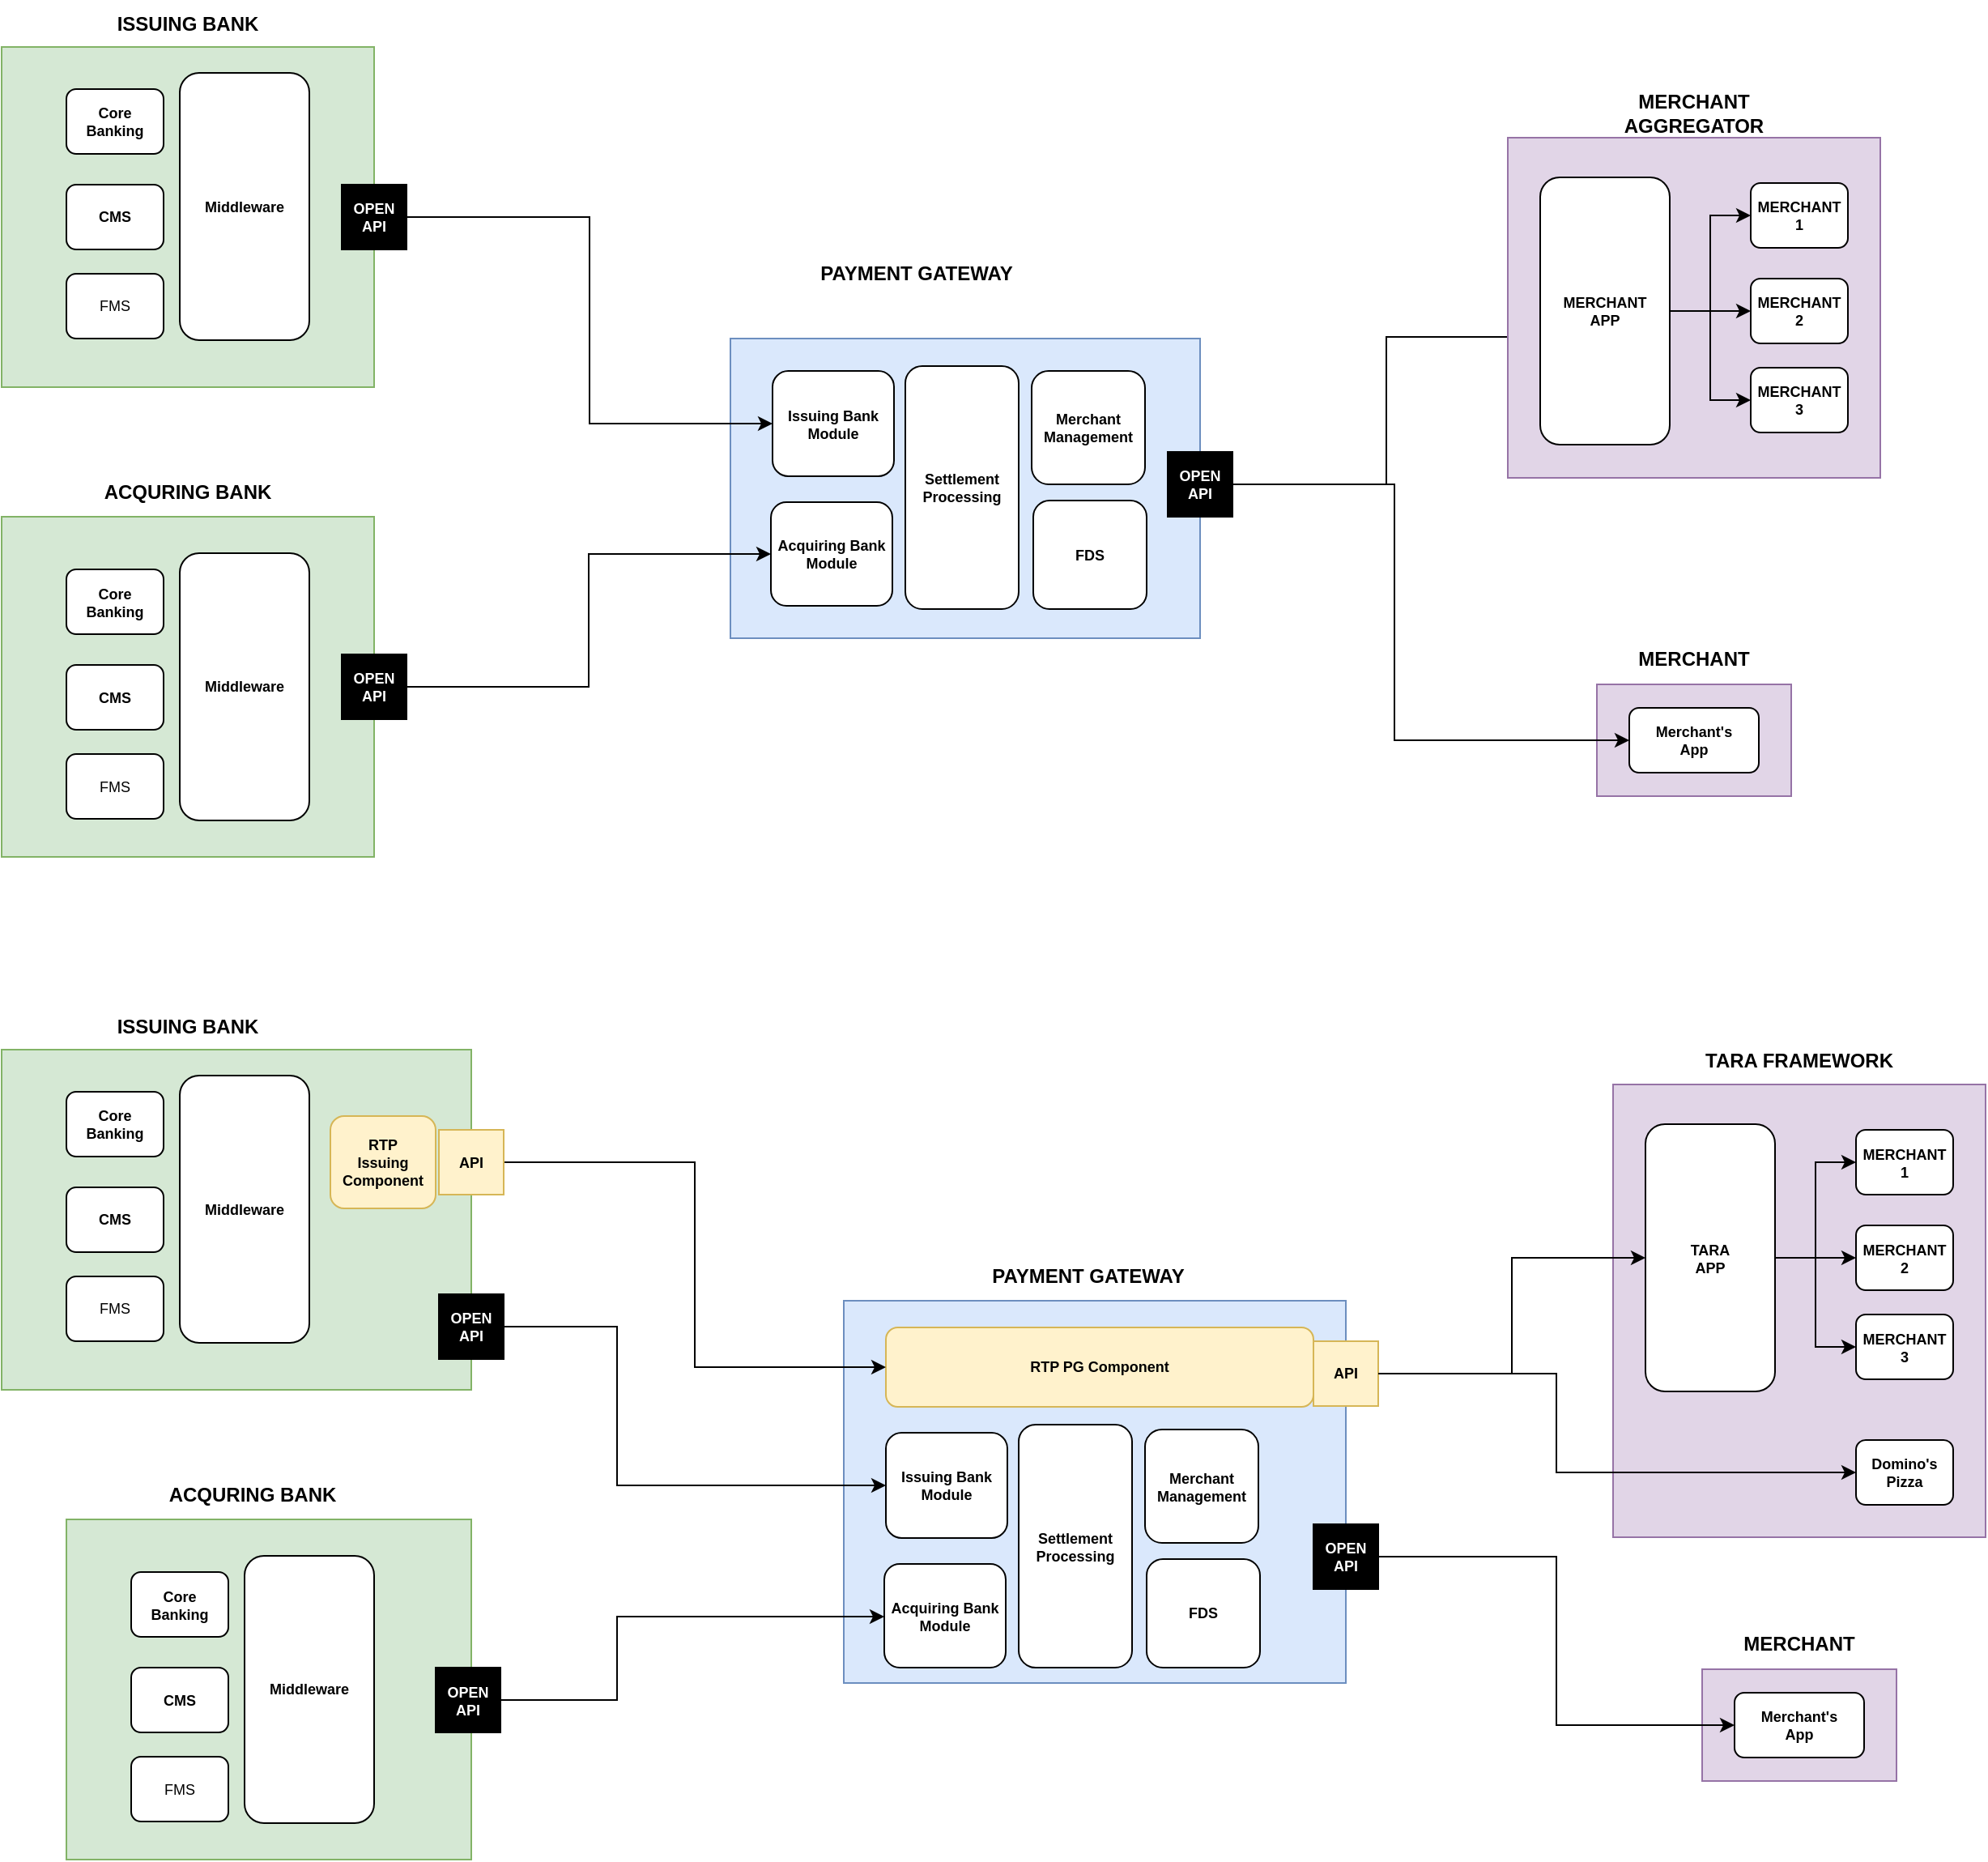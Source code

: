 <mxfile version="17.4.1" type="github">
  <diagram id="5-1qBF89IbfFa1BY4Lqq" name="Page-1">
    <mxGraphModel dx="920" dy="541" grid="1" gridSize="10" guides="1" tooltips="1" connect="1" arrows="1" fold="1" page="1" pageScale="1" pageWidth="850" pageHeight="1100" math="0" shadow="0">
      <root>
        <mxCell id="0" />
        <mxCell id="1" parent="0" />
        <mxCell id="tZL4ecfah4JBYp6cC6tO-15" value="" style="rounded=0;whiteSpace=wrap;html=1;fillColor=#d5e8d4;strokeColor=#82b366;" vertex="1" parent="1">
          <mxGeometry x="80" y="440" width="230" height="210" as="geometry" />
        </mxCell>
        <mxCell id="tZL4ecfah4JBYp6cC6tO-16" value="ISSUING BANK" style="text;html=1;strokeColor=none;fillColor=none;align=center;verticalAlign=middle;whiteSpace=wrap;rounded=0;fontStyle=1" vertex="1" parent="1">
          <mxGeometry x="115" y="411" width="160" height="30" as="geometry" />
        </mxCell>
        <mxCell id="tZL4ecfah4JBYp6cC6tO-17" value="" style="rounded=0;whiteSpace=wrap;html=1;fillColor=#dae8fc;strokeColor=#6c8ebf;" vertex="1" parent="1">
          <mxGeometry x="530" y="620" width="290" height="185" as="geometry" />
        </mxCell>
        <mxCell id="tZL4ecfah4JBYp6cC6tO-18" value="PAYMENT GATEWAY" style="text;html=1;strokeColor=none;fillColor=none;align=center;verticalAlign=middle;whiteSpace=wrap;rounded=0;fontStyle=1" vertex="1" parent="1">
          <mxGeometry x="560" y="565" width="170" height="30" as="geometry" />
        </mxCell>
        <mxCell id="tZL4ecfah4JBYp6cC6tO-19" value="" style="rounded=0;whiteSpace=wrap;html=1;fillColor=#e1d5e7;strokeColor=#9673a6;" vertex="1" parent="1">
          <mxGeometry x="1065" y="833.5" width="120" height="69" as="geometry" />
        </mxCell>
        <mxCell id="tZL4ecfah4JBYp6cC6tO-20" value="MERCHANT" style="text;html=1;strokeColor=none;fillColor=none;align=center;verticalAlign=middle;whiteSpace=wrap;rounded=0;fontStyle=1" vertex="1" parent="1">
          <mxGeometry x="1095" y="802.5" width="60" height="30" as="geometry" />
        </mxCell>
        <mxCell id="tZL4ecfah4JBYp6cC6tO-26" value="Core Banking" style="rounded=1;whiteSpace=wrap;html=1;fontSize=9;fontStyle=1" vertex="1" parent="1">
          <mxGeometry x="120" y="466" width="60" height="40" as="geometry" />
        </mxCell>
        <mxCell id="tZL4ecfah4JBYp6cC6tO-27" value="Middleware" style="rounded=1;whiteSpace=wrap;html=1;fontSize=9;fontStyle=1" vertex="1" parent="1">
          <mxGeometry x="190" y="456" width="80" height="165" as="geometry" />
        </mxCell>
        <mxCell id="tZL4ecfah4JBYp6cC6tO-29" value="Settlement&lt;br&gt;Processing" style="rounded=1;whiteSpace=wrap;html=1;fontSize=9;fontStyle=1" vertex="1" parent="1">
          <mxGeometry x="638" y="637" width="70" height="150" as="geometry" />
        </mxCell>
        <mxCell id="tZL4ecfah4JBYp6cC6tO-31" value="Merchant&#39;s&lt;br&gt;App" style="rounded=1;whiteSpace=wrap;html=1;fontSize=9;fontStyle=1" vertex="1" parent="1">
          <mxGeometry x="1085" y="848" width="80" height="40" as="geometry" />
        </mxCell>
        <mxCell id="tZL4ecfah4JBYp6cC6tO-36" value="&lt;span style=&quot;font-weight: normal&quot;&gt;FMS&lt;/span&gt;" style="rounded=1;whiteSpace=wrap;html=1;fontSize=9;fontStyle=1" vertex="1" parent="1">
          <mxGeometry x="120" y="580" width="60" height="40" as="geometry" />
        </mxCell>
        <mxCell id="tZL4ecfah4JBYp6cC6tO-37" value="Issuing Bank Module" style="rounded=1;whiteSpace=wrap;html=1;fontSize=9;fontStyle=1" vertex="1" parent="1">
          <mxGeometry x="556" y="640" width="75" height="65" as="geometry" />
        </mxCell>
        <mxCell id="tZL4ecfah4JBYp6cC6tO-38" value="FDS" style="rounded=1;whiteSpace=wrap;html=1;fontSize=9;fontStyle=1" vertex="1" parent="1">
          <mxGeometry x="717" y="720" width="70" height="67" as="geometry" />
        </mxCell>
        <mxCell id="tZL4ecfah4JBYp6cC6tO-39" value="Acquiring Bank Module" style="rounded=1;whiteSpace=wrap;html=1;fontSize=9;fontStyle=1" vertex="1" parent="1">
          <mxGeometry x="555" y="721" width="75" height="64" as="geometry" />
        </mxCell>
        <mxCell id="tZL4ecfah4JBYp6cC6tO-40" value="CMS" style="rounded=1;whiteSpace=wrap;html=1;fontSize=9;fontStyle=1" vertex="1" parent="1">
          <mxGeometry x="120" y="525" width="60" height="40" as="geometry" />
        </mxCell>
        <mxCell id="tZL4ecfah4JBYp6cC6tO-95" style="edgeStyle=orthogonalEdgeStyle;rounded=0;orthogonalLoop=1;jettySize=auto;html=1;exitX=1;exitY=0.5;exitDx=0;exitDy=0;entryX=0;entryY=0.5;entryDx=0;entryDy=0;fontFamily=Helvetica;fontSize=9;fontColor=#FFFFFF;" edge="1" parent="1" source="tZL4ecfah4JBYp6cC6tO-41" target="tZL4ecfah4JBYp6cC6tO-37">
          <mxGeometry relative="1" as="geometry" />
        </mxCell>
        <mxCell id="tZL4ecfah4JBYp6cC6tO-41" value="&lt;b&gt;OPEN&lt;br&gt;API&lt;/b&gt;" style="whiteSpace=wrap;html=1;aspect=fixed;fontFamily=Helvetica;fontSize=9;strokeColor=#000000;fillColor=#000000;fontColor=#ffffff;" vertex="1" parent="1">
          <mxGeometry x="290" y="525" width="40" height="40" as="geometry" />
        </mxCell>
        <mxCell id="tZL4ecfah4JBYp6cC6tO-163" style="edgeStyle=orthogonalEdgeStyle;rounded=0;orthogonalLoop=1;jettySize=auto;html=1;exitX=1;exitY=0.5;exitDx=0;exitDy=0;entryX=-0.012;entryY=0.597;entryDx=0;entryDy=0;entryPerimeter=0;fontFamily=Helvetica;fontSize=9;fontColor=#FFFFFF;" edge="1" parent="1" source="tZL4ecfah4JBYp6cC6tO-43" target="tZL4ecfah4JBYp6cC6tO-155">
          <mxGeometry relative="1" as="geometry" />
        </mxCell>
        <mxCell id="tZL4ecfah4JBYp6cC6tO-185" style="edgeStyle=orthogonalEdgeStyle;rounded=0;orthogonalLoop=1;jettySize=auto;html=1;exitX=1;exitY=0.5;exitDx=0;exitDy=0;entryX=0;entryY=0.5;entryDx=0;entryDy=0;fontFamily=Helvetica;fontSize=9;fontColor=#FFFFFF;" edge="1" parent="1" source="tZL4ecfah4JBYp6cC6tO-43" target="tZL4ecfah4JBYp6cC6tO-31">
          <mxGeometry relative="1" as="geometry">
            <Array as="points">
              <mxPoint x="940" y="710" />
              <mxPoint x="940" y="868" />
            </Array>
          </mxGeometry>
        </mxCell>
        <mxCell id="tZL4ecfah4JBYp6cC6tO-43" value="&lt;b&gt;OPEN&lt;br&gt;API&lt;/b&gt;" style="whiteSpace=wrap;html=1;aspect=fixed;fontFamily=Helvetica;fontSize=9;strokeColor=#000000;fillColor=#000000;fontColor=#ffffff;" vertex="1" parent="1">
          <mxGeometry x="800" y="690" width="40" height="40" as="geometry" />
        </mxCell>
        <mxCell id="tZL4ecfah4JBYp6cC6tO-46" value="" style="rounded=0;whiteSpace=wrap;html=1;fillColor=#d5e8d4;strokeColor=#82b366;" vertex="1" parent="1">
          <mxGeometry x="80" y="730" width="230" height="210" as="geometry" />
        </mxCell>
        <mxCell id="tZL4ecfah4JBYp6cC6tO-47" value="ACQURING BANK" style="text;html=1;strokeColor=none;fillColor=none;align=center;verticalAlign=middle;whiteSpace=wrap;rounded=0;fontStyle=1" vertex="1" parent="1">
          <mxGeometry x="120" y="700" width="150" height="30" as="geometry" />
        </mxCell>
        <mxCell id="tZL4ecfah4JBYp6cC6tO-107" style="edgeStyle=orthogonalEdgeStyle;rounded=0;orthogonalLoop=1;jettySize=auto;html=1;exitX=1;exitY=0.5;exitDx=0;exitDy=0;entryX=0;entryY=0.5;entryDx=0;entryDy=0;fontFamily=Helvetica;fontSize=9;fontColor=#FFFFFF;" edge="1" parent="1" source="tZL4ecfah4JBYp6cC6tO-52" target="tZL4ecfah4JBYp6cC6tO-39">
          <mxGeometry relative="1" as="geometry" />
        </mxCell>
        <mxCell id="tZL4ecfah4JBYp6cC6tO-52" value="&lt;b&gt;OPEN&lt;br&gt;API&lt;/b&gt;" style="whiteSpace=wrap;html=1;aspect=fixed;fontFamily=Helvetica;fontSize=9;strokeColor=#000000;fillColor=#000000;fontColor=#ffffff;" vertex="1" parent="1">
          <mxGeometry x="290" y="815" width="40" height="40" as="geometry" />
        </mxCell>
        <mxCell id="tZL4ecfah4JBYp6cC6tO-97" value="Core Banking" style="rounded=1;whiteSpace=wrap;html=1;fontSize=9;fontStyle=1" vertex="1" parent="1">
          <mxGeometry x="120" y="762.5" width="60" height="40" as="geometry" />
        </mxCell>
        <mxCell id="tZL4ecfah4JBYp6cC6tO-98" value="Middleware" style="rounded=1;whiteSpace=wrap;html=1;fontSize=9;fontStyle=1" vertex="1" parent="1">
          <mxGeometry x="190" y="752.5" width="80" height="165" as="geometry" />
        </mxCell>
        <mxCell id="tZL4ecfah4JBYp6cC6tO-99" value="&lt;span style=&quot;font-weight: normal&quot;&gt;FMS&lt;/span&gt;" style="rounded=1;whiteSpace=wrap;html=1;fontSize=9;fontStyle=1" vertex="1" parent="1">
          <mxGeometry x="120" y="876.5" width="60" height="40" as="geometry" />
        </mxCell>
        <mxCell id="tZL4ecfah4JBYp6cC6tO-100" value="CMS" style="rounded=1;whiteSpace=wrap;html=1;fontSize=9;fontStyle=1" vertex="1" parent="1">
          <mxGeometry x="120" y="821.5" width="60" height="40" as="geometry" />
        </mxCell>
        <mxCell id="tZL4ecfah4JBYp6cC6tO-108" value="" style="rounded=0;whiteSpace=wrap;html=1;fillColor=#d5e8d4;strokeColor=#82b366;" vertex="1" parent="1">
          <mxGeometry x="80" y="1059" width="290" height="210" as="geometry" />
        </mxCell>
        <mxCell id="tZL4ecfah4JBYp6cC6tO-109" value="ISSUING BANK" style="text;html=1;strokeColor=none;fillColor=none;align=center;verticalAlign=middle;whiteSpace=wrap;rounded=0;fontStyle=1" vertex="1" parent="1">
          <mxGeometry x="115" y="1030" width="160" height="30" as="geometry" />
        </mxCell>
        <mxCell id="tZL4ecfah4JBYp6cC6tO-110" value="" style="rounded=0;whiteSpace=wrap;html=1;fillColor=#dae8fc;strokeColor=#6c8ebf;" vertex="1" parent="1">
          <mxGeometry x="600" y="1214" width="310" height="236" as="geometry" />
        </mxCell>
        <mxCell id="tZL4ecfah4JBYp6cC6tO-111" value="PAYMENT GATEWAY" style="text;html=1;strokeColor=none;fillColor=none;align=center;verticalAlign=middle;whiteSpace=wrap;rounded=0;fontStyle=1" vertex="1" parent="1">
          <mxGeometry x="666" y="1184" width="170" height="30" as="geometry" />
        </mxCell>
        <mxCell id="tZL4ecfah4JBYp6cC6tO-114" value="Core Banking" style="rounded=1;whiteSpace=wrap;html=1;fontSize=9;fontStyle=1" vertex="1" parent="1">
          <mxGeometry x="120" y="1085" width="60" height="40" as="geometry" />
        </mxCell>
        <mxCell id="tZL4ecfah4JBYp6cC6tO-115" value="Middleware" style="rounded=1;whiteSpace=wrap;html=1;fontSize=9;fontStyle=1" vertex="1" parent="1">
          <mxGeometry x="190" y="1075" width="80" height="165" as="geometry" />
        </mxCell>
        <mxCell id="tZL4ecfah4JBYp6cC6tO-118" value="&lt;span style=&quot;font-weight: normal&quot;&gt;FMS&lt;/span&gt;" style="rounded=1;whiteSpace=wrap;html=1;fontSize=9;fontStyle=1" vertex="1" parent="1">
          <mxGeometry x="120" y="1199" width="60" height="40" as="geometry" />
        </mxCell>
        <mxCell id="tZL4ecfah4JBYp6cC6tO-119" value="Issuing Bank Module" style="rounded=1;whiteSpace=wrap;html=1;fontSize=9;fontStyle=1" vertex="1" parent="1">
          <mxGeometry x="626" y="1295.5" width="75" height="65" as="geometry" />
        </mxCell>
        <mxCell id="tZL4ecfah4JBYp6cC6tO-121" value="Acquiring Bank Module" style="rounded=1;whiteSpace=wrap;html=1;fontSize=9;fontStyle=1" vertex="1" parent="1">
          <mxGeometry x="625" y="1376.5" width="75" height="64" as="geometry" />
        </mxCell>
        <mxCell id="tZL4ecfah4JBYp6cC6tO-122" value="CMS" style="rounded=1;whiteSpace=wrap;html=1;fontSize=9;fontStyle=1" vertex="1" parent="1">
          <mxGeometry x="120" y="1144" width="60" height="40" as="geometry" />
        </mxCell>
        <mxCell id="tZL4ecfah4JBYp6cC6tO-123" style="edgeStyle=orthogonalEdgeStyle;rounded=0;orthogonalLoop=1;jettySize=auto;html=1;exitX=1;exitY=0.5;exitDx=0;exitDy=0;entryX=0;entryY=0.5;entryDx=0;entryDy=0;fontFamily=Helvetica;fontSize=9;fontColor=#FFFFFF;" edge="1" parent="1" source="tZL4ecfah4JBYp6cC6tO-124" target="tZL4ecfah4JBYp6cC6tO-119">
          <mxGeometry relative="1" as="geometry">
            <Array as="points">
              <mxPoint x="460" y="1230" />
              <mxPoint x="460" y="1328" />
            </Array>
          </mxGeometry>
        </mxCell>
        <mxCell id="tZL4ecfah4JBYp6cC6tO-124" value="&lt;b&gt;OPEN&lt;br&gt;API&lt;/b&gt;" style="whiteSpace=wrap;html=1;aspect=fixed;fontFamily=Helvetica;fontSize=9;strokeColor=#000000;fillColor=#000000;fontColor=#ffffff;" vertex="1" parent="1">
          <mxGeometry x="350" y="1210" width="40" height="40" as="geometry" />
        </mxCell>
        <mxCell id="tZL4ecfah4JBYp6cC6tO-126" value="&lt;b&gt;OPEN&lt;br&gt;API&lt;/b&gt;" style="whiteSpace=wrap;html=1;aspect=fixed;fontFamily=Helvetica;fontSize=9;strokeColor=#000000;fillColor=#000000;fontColor=#ffffff;" vertex="1" parent="1">
          <mxGeometry x="890" y="1352" width="40" height="40" as="geometry" />
        </mxCell>
        <mxCell id="tZL4ecfah4JBYp6cC6tO-127" value="" style="rounded=0;whiteSpace=wrap;html=1;fillColor=#d5e8d4;strokeColor=#82b366;" vertex="1" parent="1">
          <mxGeometry x="120" y="1349" width="250" height="210" as="geometry" />
        </mxCell>
        <mxCell id="tZL4ecfah4JBYp6cC6tO-128" value="ACQURING BANK" style="text;html=1;strokeColor=none;fillColor=none;align=center;verticalAlign=middle;whiteSpace=wrap;rounded=0;fontStyle=1" vertex="1" parent="1">
          <mxGeometry x="160" y="1319" width="150" height="30" as="geometry" />
        </mxCell>
        <mxCell id="tZL4ecfah4JBYp6cC6tO-146" style="edgeStyle=orthogonalEdgeStyle;rounded=0;orthogonalLoop=1;jettySize=auto;html=1;exitX=1;exitY=0.5;exitDx=0;exitDy=0;fontFamily=Helvetica;fontSize=9;fontColor=#FFFFFF;" edge="1" parent="1" source="tZL4ecfah4JBYp6cC6tO-130" target="tZL4ecfah4JBYp6cC6tO-121">
          <mxGeometry relative="1" as="geometry">
            <Array as="points">
              <mxPoint x="460" y="1461" />
              <mxPoint x="460" y="1409" />
            </Array>
          </mxGeometry>
        </mxCell>
        <mxCell id="tZL4ecfah4JBYp6cC6tO-130" value="&lt;b&gt;OPEN&lt;br&gt;API&lt;/b&gt;" style="whiteSpace=wrap;html=1;aspect=fixed;fontFamily=Helvetica;fontSize=9;strokeColor=#000000;fillColor=#000000;fontColor=#ffffff;" vertex="1" parent="1">
          <mxGeometry x="348" y="1440.5" width="40" height="40" as="geometry" />
        </mxCell>
        <mxCell id="tZL4ecfah4JBYp6cC6tO-131" value="Core Banking" style="rounded=1;whiteSpace=wrap;html=1;fontSize=9;fontStyle=1" vertex="1" parent="1">
          <mxGeometry x="160" y="1381.5" width="60" height="40" as="geometry" />
        </mxCell>
        <mxCell id="tZL4ecfah4JBYp6cC6tO-132" value="Middleware" style="rounded=1;whiteSpace=wrap;html=1;fontSize=9;fontStyle=1" vertex="1" parent="1">
          <mxGeometry x="230" y="1371.5" width="80" height="165" as="geometry" />
        </mxCell>
        <mxCell id="tZL4ecfah4JBYp6cC6tO-133" value="&lt;span style=&quot;font-weight: normal&quot;&gt;FMS&lt;/span&gt;" style="rounded=1;whiteSpace=wrap;html=1;fontSize=9;fontStyle=1" vertex="1" parent="1">
          <mxGeometry x="160" y="1495.5" width="60" height="40" as="geometry" />
        </mxCell>
        <mxCell id="tZL4ecfah4JBYp6cC6tO-134" value="CMS" style="rounded=1;whiteSpace=wrap;html=1;fontSize=9;fontStyle=1" vertex="1" parent="1">
          <mxGeometry x="160" y="1440.5" width="60" height="40" as="geometry" />
        </mxCell>
        <mxCell id="tZL4ecfah4JBYp6cC6tO-139" value="RTP&lt;br&gt;Issuing&lt;br&gt;Component" style="rounded=1;whiteSpace=wrap;html=1;fontFamily=Helvetica;fontSize=9;strokeColor=#d6b656;fillColor=#fff2cc;fontStyle=1" vertex="1" parent="1">
          <mxGeometry x="283" y="1100" width="65" height="57" as="geometry" />
        </mxCell>
        <mxCell id="tZL4ecfah4JBYp6cC6tO-141" value="RTP PG Component" style="rounded=1;whiteSpace=wrap;html=1;fontFamily=Helvetica;fontSize=9;strokeColor=#d6b656;fillColor=#fff2cc;fontStyle=1" vertex="1" parent="1">
          <mxGeometry x="626" y="1230.5" width="264" height="49" as="geometry" />
        </mxCell>
        <mxCell id="tZL4ecfah4JBYp6cC6tO-147" style="edgeStyle=orthogonalEdgeStyle;rounded=0;orthogonalLoop=1;jettySize=auto;html=1;exitX=1;exitY=0.5;exitDx=0;exitDy=0;entryX=0;entryY=0.5;entryDx=0;entryDy=0;fontFamily=Helvetica;fontSize=9;fontColor=#FFFFFF;" edge="1" parent="1" source="tZL4ecfah4JBYp6cC6tO-145" target="tZL4ecfah4JBYp6cC6tO-141">
          <mxGeometry relative="1" as="geometry" />
        </mxCell>
        <mxCell id="tZL4ecfah4JBYp6cC6tO-145" value="&lt;b&gt;API&lt;/b&gt;" style="whiteSpace=wrap;html=1;aspect=fixed;fontFamily=Helvetica;fontSize=9;strokeColor=#d6b656;fillColor=#fff2cc;" vertex="1" parent="1">
          <mxGeometry x="350" y="1108.5" width="40" height="40" as="geometry" />
        </mxCell>
        <mxCell id="tZL4ecfah4JBYp6cC6tO-148" value="&lt;b&gt;API&lt;/b&gt;" style="whiteSpace=wrap;html=1;aspect=fixed;fontFamily=Helvetica;fontSize=9;strokeColor=#d6b656;fillColor=#fff2cc;" vertex="1" parent="1">
          <mxGeometry x="890" y="1239" width="40" height="40" as="geometry" />
        </mxCell>
        <mxCell id="tZL4ecfah4JBYp6cC6tO-151" value="" style="rounded=0;whiteSpace=wrap;html=1;fillColor=#e1d5e7;strokeColor=#9673a6;" vertex="1" parent="1">
          <mxGeometry x="1010" y="496" width="230" height="210" as="geometry" />
        </mxCell>
        <mxCell id="tZL4ecfah4JBYp6cC6tO-152" value="MERCHANT&lt;br&gt;AGGREGATOR" style="text;html=1;strokeColor=none;fillColor=none;align=center;verticalAlign=middle;whiteSpace=wrap;rounded=0;fontStyle=1" vertex="1" parent="1">
          <mxGeometry x="1050" y="466" width="150" height="30" as="geometry" />
        </mxCell>
        <mxCell id="tZL4ecfah4JBYp6cC6tO-154" value="MERCHANT&lt;br&gt;1" style="rounded=1;whiteSpace=wrap;html=1;fontSize=9;fontStyle=1" vertex="1" parent="1">
          <mxGeometry x="1160" y="524" width="60" height="40" as="geometry" />
        </mxCell>
        <mxCell id="tZL4ecfah4JBYp6cC6tO-158" style="edgeStyle=orthogonalEdgeStyle;rounded=0;orthogonalLoop=1;jettySize=auto;html=1;exitX=1;exitY=0.5;exitDx=0;exitDy=0;entryX=0;entryY=0.5;entryDx=0;entryDy=0;fontFamily=Helvetica;fontSize=9;fontColor=#FFFFFF;" edge="1" parent="1" source="tZL4ecfah4JBYp6cC6tO-155" target="tZL4ecfah4JBYp6cC6tO-154">
          <mxGeometry relative="1" as="geometry" />
        </mxCell>
        <mxCell id="tZL4ecfah4JBYp6cC6tO-159" style="edgeStyle=orthogonalEdgeStyle;rounded=0;orthogonalLoop=1;jettySize=auto;html=1;exitX=1;exitY=0.5;exitDx=0;exitDy=0;fontFamily=Helvetica;fontSize=9;fontColor=#FFFFFF;" edge="1" parent="1" source="tZL4ecfah4JBYp6cC6tO-155" target="tZL4ecfah4JBYp6cC6tO-157">
          <mxGeometry relative="1" as="geometry" />
        </mxCell>
        <mxCell id="tZL4ecfah4JBYp6cC6tO-160" style="edgeStyle=orthogonalEdgeStyle;rounded=0;orthogonalLoop=1;jettySize=auto;html=1;exitX=1;exitY=0.5;exitDx=0;exitDy=0;entryX=0;entryY=0.5;entryDx=0;entryDy=0;fontFamily=Helvetica;fontSize=9;fontColor=#FFFFFF;" edge="1" parent="1" source="tZL4ecfah4JBYp6cC6tO-155" target="tZL4ecfah4JBYp6cC6tO-156">
          <mxGeometry relative="1" as="geometry" />
        </mxCell>
        <mxCell id="tZL4ecfah4JBYp6cC6tO-155" value="MERCHANT&lt;br&gt;APP" style="rounded=1;whiteSpace=wrap;html=1;fontSize=9;fontStyle=1" vertex="1" parent="1">
          <mxGeometry x="1030" y="520.5" width="80" height="165" as="geometry" />
        </mxCell>
        <mxCell id="tZL4ecfah4JBYp6cC6tO-156" value="MERCHANT&lt;br&gt;3" style="rounded=1;whiteSpace=wrap;html=1;fontSize=9;fontStyle=1" vertex="1" parent="1">
          <mxGeometry x="1160" y="638" width="60" height="40" as="geometry" />
        </mxCell>
        <mxCell id="tZL4ecfah4JBYp6cC6tO-157" value="MERCHANT&lt;br&gt;2" style="rounded=1;whiteSpace=wrap;html=1;fontSize=9;fontStyle=1" vertex="1" parent="1">
          <mxGeometry x="1160" y="583" width="60" height="40" as="geometry" />
        </mxCell>
        <mxCell id="tZL4ecfah4JBYp6cC6tO-161" value="Merchant&lt;br&gt;Management" style="rounded=1;whiteSpace=wrap;html=1;fontSize=9;fontStyle=1" vertex="1" parent="1">
          <mxGeometry x="716" y="640" width="70" height="70" as="geometry" />
        </mxCell>
        <mxCell id="tZL4ecfah4JBYp6cC6tO-164" value="" style="rounded=0;whiteSpace=wrap;html=1;fillColor=#e1d5e7;strokeColor=#9673a6;" vertex="1" parent="1">
          <mxGeometry x="1130" y="1441.5" width="120" height="69" as="geometry" />
        </mxCell>
        <mxCell id="tZL4ecfah4JBYp6cC6tO-165" value="MERCHANT" style="text;html=1;strokeColor=none;fillColor=none;align=center;verticalAlign=middle;whiteSpace=wrap;rounded=0;fontStyle=1" vertex="1" parent="1">
          <mxGeometry x="1160" y="1410.5" width="60" height="30" as="geometry" />
        </mxCell>
        <mxCell id="tZL4ecfah4JBYp6cC6tO-166" value="Merchant&#39;s&lt;br&gt;App" style="rounded=1;whiteSpace=wrap;html=1;fontSize=9;fontStyle=1" vertex="1" parent="1">
          <mxGeometry x="1150" y="1456" width="80" height="40" as="geometry" />
        </mxCell>
        <mxCell id="tZL4ecfah4JBYp6cC6tO-167" value="" style="rounded=0;whiteSpace=wrap;html=1;fillColor=#e1d5e7;strokeColor=#9673a6;" vertex="1" parent="1">
          <mxGeometry x="1075" y="1080.5" width="230" height="279.5" as="geometry" />
        </mxCell>
        <mxCell id="tZL4ecfah4JBYp6cC6tO-168" value="TARA FRAMEWORK" style="text;html=1;strokeColor=none;fillColor=none;align=center;verticalAlign=middle;whiteSpace=wrap;rounded=0;fontStyle=1" vertex="1" parent="1">
          <mxGeometry x="1115" y="1050.5" width="150" height="30" as="geometry" />
        </mxCell>
        <mxCell id="tZL4ecfah4JBYp6cC6tO-169" value="MERCHANT&lt;br&gt;1" style="rounded=1;whiteSpace=wrap;html=1;fontSize=9;fontStyle=1" vertex="1" parent="1">
          <mxGeometry x="1225" y="1108.5" width="60" height="40" as="geometry" />
        </mxCell>
        <mxCell id="tZL4ecfah4JBYp6cC6tO-170" style="edgeStyle=orthogonalEdgeStyle;rounded=0;orthogonalLoop=1;jettySize=auto;html=1;exitX=1;exitY=0.5;exitDx=0;exitDy=0;entryX=0;entryY=0.5;entryDx=0;entryDy=0;fontFamily=Helvetica;fontSize=9;fontColor=#FFFFFF;" edge="1" parent="1" source="tZL4ecfah4JBYp6cC6tO-173" target="tZL4ecfah4JBYp6cC6tO-169">
          <mxGeometry relative="1" as="geometry" />
        </mxCell>
        <mxCell id="tZL4ecfah4JBYp6cC6tO-171" style="edgeStyle=orthogonalEdgeStyle;rounded=0;orthogonalLoop=1;jettySize=auto;html=1;exitX=1;exitY=0.5;exitDx=0;exitDy=0;fontFamily=Helvetica;fontSize=9;fontColor=#FFFFFF;" edge="1" parent="1" source="tZL4ecfah4JBYp6cC6tO-173" target="tZL4ecfah4JBYp6cC6tO-175">
          <mxGeometry relative="1" as="geometry" />
        </mxCell>
        <mxCell id="tZL4ecfah4JBYp6cC6tO-172" style="edgeStyle=orthogonalEdgeStyle;rounded=0;orthogonalLoop=1;jettySize=auto;html=1;exitX=1;exitY=0.5;exitDx=0;exitDy=0;entryX=0;entryY=0.5;entryDx=0;entryDy=0;fontFamily=Helvetica;fontSize=9;fontColor=#FFFFFF;" edge="1" parent="1" source="tZL4ecfah4JBYp6cC6tO-173" target="tZL4ecfah4JBYp6cC6tO-174">
          <mxGeometry relative="1" as="geometry" />
        </mxCell>
        <mxCell id="tZL4ecfah4JBYp6cC6tO-173" value="TARA&lt;br&gt;APP" style="rounded=1;whiteSpace=wrap;html=1;fontSize=9;fontStyle=1" vertex="1" parent="1">
          <mxGeometry x="1095" y="1105" width="80" height="165" as="geometry" />
        </mxCell>
        <mxCell id="tZL4ecfah4JBYp6cC6tO-174" value="MERCHANT&lt;br&gt;3" style="rounded=1;whiteSpace=wrap;html=1;fontSize=9;fontStyle=1" vertex="1" parent="1">
          <mxGeometry x="1225" y="1222.5" width="60" height="40" as="geometry" />
        </mxCell>
        <mxCell id="tZL4ecfah4JBYp6cC6tO-175" value="MERCHANT&lt;br&gt;2" style="rounded=1;whiteSpace=wrap;html=1;fontSize=9;fontStyle=1" vertex="1" parent="1">
          <mxGeometry x="1225" y="1167.5" width="60" height="40" as="geometry" />
        </mxCell>
        <mxCell id="tZL4ecfah4JBYp6cC6tO-176" value="Settlement&lt;br&gt;Processing" style="rounded=1;whiteSpace=wrap;html=1;fontSize=9;fontStyle=1" vertex="1" parent="1">
          <mxGeometry x="708" y="1290.5" width="70" height="150" as="geometry" />
        </mxCell>
        <mxCell id="tZL4ecfah4JBYp6cC6tO-177" value="FDS" style="rounded=1;whiteSpace=wrap;html=1;fontSize=9;fontStyle=1" vertex="1" parent="1">
          <mxGeometry x="787" y="1373.5" width="70" height="67" as="geometry" />
        </mxCell>
        <mxCell id="tZL4ecfah4JBYp6cC6tO-178" value="Merchant&lt;br&gt;Management" style="rounded=1;whiteSpace=wrap;html=1;fontSize=9;fontStyle=1" vertex="1" parent="1">
          <mxGeometry x="786" y="1293.5" width="70" height="70" as="geometry" />
        </mxCell>
        <mxCell id="tZL4ecfah4JBYp6cC6tO-179" style="edgeStyle=orthogonalEdgeStyle;rounded=0;orthogonalLoop=1;jettySize=auto;html=1;exitX=1;exitY=0.5;exitDx=0;exitDy=0;entryX=0;entryY=0.5;entryDx=0;entryDy=0;fontFamily=Helvetica;fontSize=9;fontColor=#FFFFFF;" edge="1" parent="1" source="tZL4ecfah4JBYp6cC6tO-148" target="tZL4ecfah4JBYp6cC6tO-173">
          <mxGeometry relative="1" as="geometry" />
        </mxCell>
        <mxCell id="tZL4ecfah4JBYp6cC6tO-181" value="Domino&#39;s&lt;br&gt;Pizza" style="rounded=1;whiteSpace=wrap;html=1;fontSize=9;fontStyle=1" vertex="1" parent="1">
          <mxGeometry x="1225" y="1300" width="60" height="40" as="geometry" />
        </mxCell>
        <mxCell id="tZL4ecfah4JBYp6cC6tO-182" style="edgeStyle=orthogonalEdgeStyle;rounded=0;orthogonalLoop=1;jettySize=auto;html=1;exitX=1;exitY=0.5;exitDx=0;exitDy=0;entryX=0;entryY=0.5;entryDx=0;entryDy=0;fontFamily=Helvetica;fontSize=9;fontColor=#FFFFFF;" edge="1" parent="1" source="tZL4ecfah4JBYp6cC6tO-148" target="tZL4ecfah4JBYp6cC6tO-181">
          <mxGeometry relative="1" as="geometry">
            <Array as="points">
              <mxPoint x="1040" y="1259" />
              <mxPoint x="1040" y="1320" />
            </Array>
          </mxGeometry>
        </mxCell>
        <mxCell id="tZL4ecfah4JBYp6cC6tO-183" style="edgeStyle=orthogonalEdgeStyle;rounded=0;orthogonalLoop=1;jettySize=auto;html=1;exitX=1;exitY=0.5;exitDx=0;exitDy=0;entryX=0;entryY=0.5;entryDx=0;entryDy=0;fontFamily=Helvetica;fontSize=9;fontColor=#FFFFFF;" edge="1" parent="1" source="tZL4ecfah4JBYp6cC6tO-126" target="tZL4ecfah4JBYp6cC6tO-166">
          <mxGeometry relative="1" as="geometry" />
        </mxCell>
      </root>
    </mxGraphModel>
  </diagram>
</mxfile>
